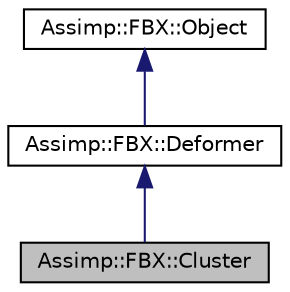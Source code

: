 digraph "Assimp::FBX::Cluster"
{
  edge [fontname="Helvetica",fontsize="10",labelfontname="Helvetica",labelfontsize="10"];
  node [fontname="Helvetica",fontsize="10",shape=record];
  Node1 [label="Assimp::FBX::Cluster",height=0.2,width=0.4,color="black", fillcolor="grey75", style="filled", fontcolor="black"];
  Node2 -> Node1 [dir="back",color="midnightblue",fontsize="10",style="solid"];
  Node2 [label="Assimp::FBX::Deformer",height=0.2,width=0.4,color="black", fillcolor="white", style="filled",URL="$class_assimp_1_1_f_b_x_1_1_deformer.html"];
  Node3 -> Node2 [dir="back",color="midnightblue",fontsize="10",style="solid"];
  Node3 [label="Assimp::FBX::Object",height=0.2,width=0.4,color="black", fillcolor="white", style="filled",URL="$class_assimp_1_1_f_b_x_1_1_object.html"];
}
